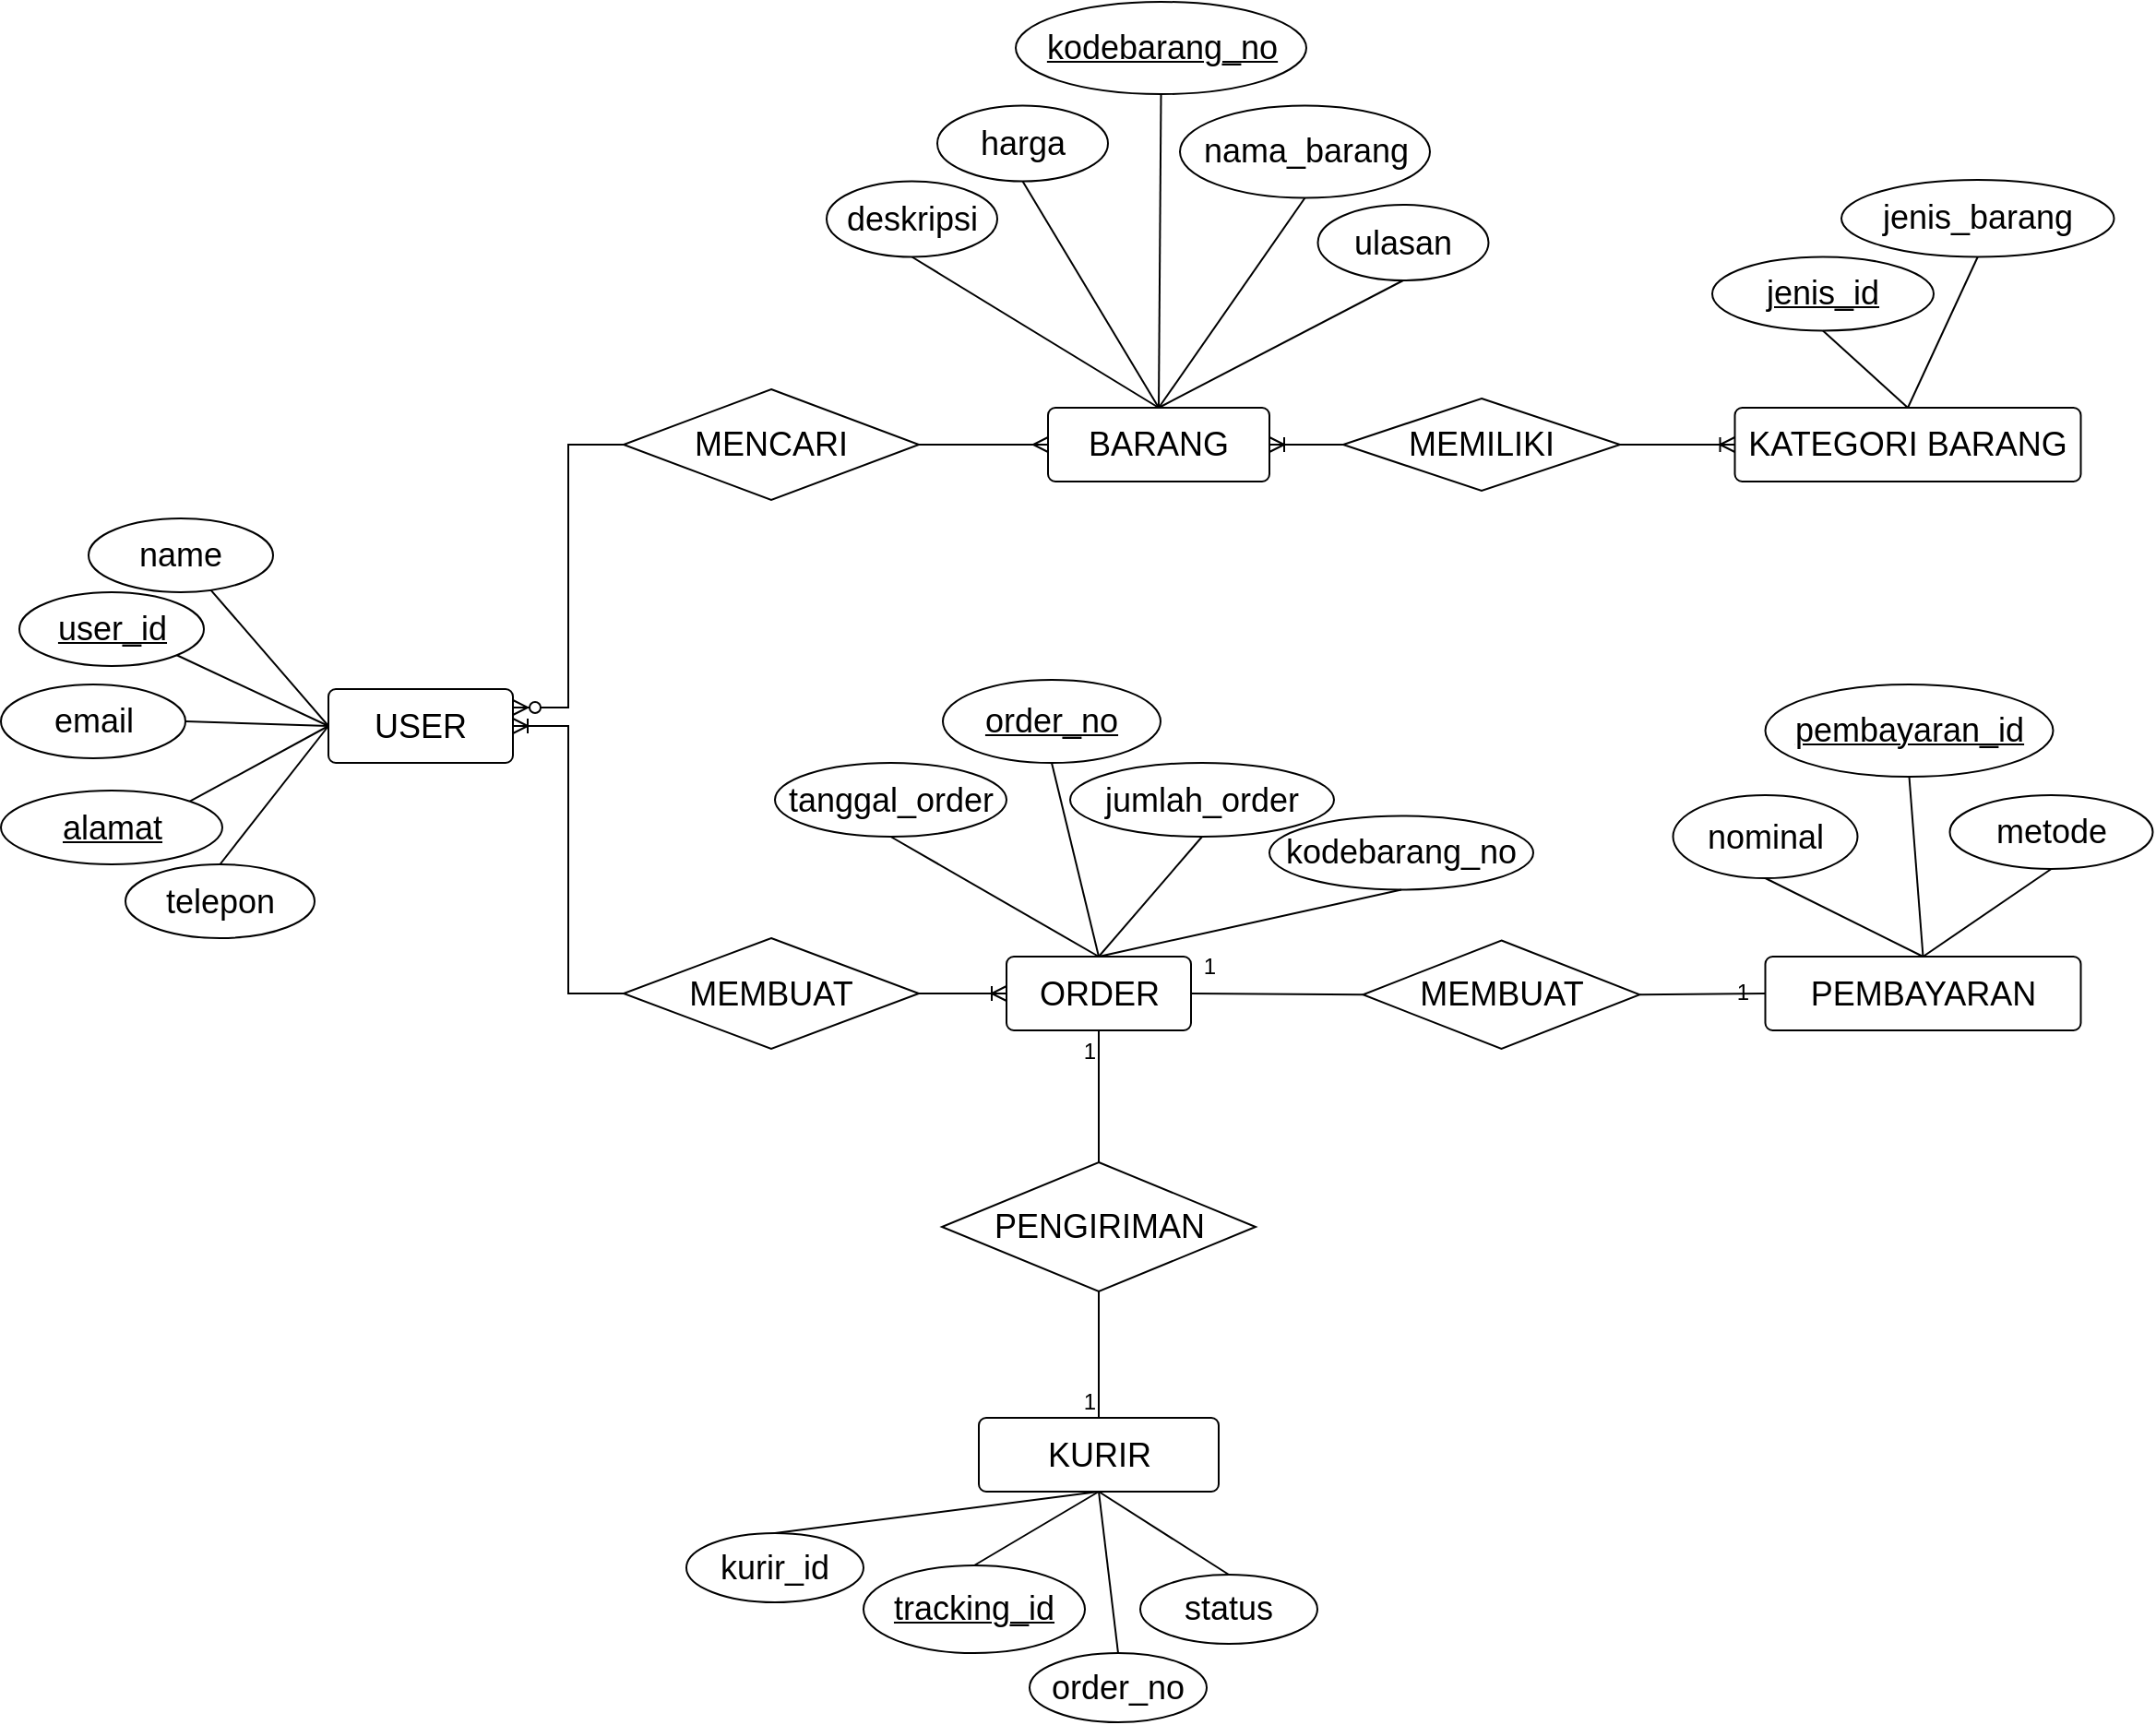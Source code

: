 <mxfile version="27.2.0">
  <diagram name="Page-1" id="-iXwoYLDDtDdKmQi8xTw">
    <mxGraphModel dx="2180" dy="1278" grid="1" gridSize="10" guides="1" tooltips="1" connect="1" arrows="0" fold="1" page="1" pageScale="1" pageWidth="827" pageHeight="1169" background="#ffffff" math="0" shadow="0">
      <root>
        <mxCell id="0" />
        <mxCell id="1" parent="0" />
        <mxCell id="obogICGuJaBVOjnPYi_7-20" value="&lt;span style=&quot;font-size: 18px;&quot;&gt;alamat&lt;/span&gt;" style="ellipse;whiteSpace=wrap;html=1;fontStyle=4" parent="1" vertex="1">
          <mxGeometry x="12.5" y="457.5" width="120" height="40" as="geometry" />
        </mxCell>
        <mxCell id="obogICGuJaBVOjnPYi_7-22" value="&lt;span style=&quot;font-size: 18px;&quot;&gt;telepon&lt;/span&gt;" style="ellipse;whiteSpace=wrap;html=1;" parent="1" vertex="1">
          <mxGeometry x="80" y="497.5" width="102.5" height="40" as="geometry" />
        </mxCell>
        <mxCell id="obogICGuJaBVOjnPYi_7-26" value="&lt;span style=&quot;font-size: 18px;&quot;&gt;PENGIRIMAN&lt;/span&gt;" style="rhombus;whiteSpace=wrap;html=1;" parent="1" vertex="1">
          <mxGeometry x="522.5" y="659" width="170" height="70" as="geometry" />
        </mxCell>
        <mxCell id="obogICGuJaBVOjnPYi_7-27" value="&lt;font style=&quot;font-size: 18px;&quot;&gt;order_no&lt;/font&gt;" style="ellipse;whiteSpace=wrap;html=1;shadow=0;fontStyle=4" parent="1" vertex="1">
          <mxGeometry x="523" y="397.5" width="118" height="45" as="geometry" />
        </mxCell>
        <mxCell id="obogICGuJaBVOjnPYi_7-28" value="&lt;span style=&quot;font-size: 18px;&quot;&gt;jumlah_order&lt;/span&gt;" style="ellipse;whiteSpace=wrap;html=1;" parent="1" vertex="1">
          <mxGeometry x="592" y="442.5" width="143" height="40" as="geometry" />
        </mxCell>
        <mxCell id="obogICGuJaBVOjnPYi_7-30" value="&lt;font style=&quot;font-size: 18px;&quot;&gt;tanggal_order&lt;/font&gt;" style="ellipse;whiteSpace=wrap;html=1;" parent="1" vertex="1">
          <mxGeometry x="432" y="442.5" width="125.5" height="40" as="geometry" />
        </mxCell>
        <mxCell id="obogICGuJaBVOjnPYi_7-33" value="&lt;span style=&quot;font-size: 18px;&quot;&gt;MEMBUAT&lt;/span&gt;" style="rhombus;whiteSpace=wrap;html=1;" parent="1" vertex="1">
          <mxGeometry x="350" y="537.5" width="160" height="60" as="geometry" />
        </mxCell>
        <mxCell id="obogICGuJaBVOjnPYi_7-37" value="&lt;span style=&quot;font-size: 18px;&quot;&gt;pembayaran_id&lt;/span&gt;" style="ellipse;whiteSpace=wrap;html=1;shadow=0;fontStyle=4" parent="1" vertex="1">
          <mxGeometry x="968.75" y="400" width="156" height="50" as="geometry" />
        </mxCell>
        <mxCell id="obogICGuJaBVOjnPYi_7-38" value="&lt;span style=&quot;font-size: 18px;&quot;&gt;nominal&lt;/span&gt;" style="ellipse;whiteSpace=wrap;html=1;shadow=0;" parent="1" vertex="1">
          <mxGeometry x="918.75" y="460" width="100" height="45" as="geometry" />
        </mxCell>
        <mxCell id="obogICGuJaBVOjnPYi_7-39" value="&lt;span style=&quot;font-size: 18px;&quot;&gt;metode&lt;/span&gt;" style="ellipse;whiteSpace=wrap;html=1;shadow=0;" parent="1" vertex="1">
          <mxGeometry x="1068.75" y="460" width="110" height="40" as="geometry" />
        </mxCell>
        <mxCell id="obogICGuJaBVOjnPYi_7-41" value="&lt;font style=&quot;font-size: 18px;&quot;&gt;USER&lt;/font&gt;" style="rounded=1;arcSize=10;whiteSpace=wrap;html=1;align=center;" parent="1" vertex="1">
          <mxGeometry x="190" y="402.5" width="100" height="40" as="geometry" />
        </mxCell>
        <mxCell id="obogICGuJaBVOjnPYi_7-45" value="&lt;font style=&quot;font-size: 18px;&quot;&gt;name&lt;/font&gt;" style="ellipse;whiteSpace=wrap;html=1;align=center;" parent="1" vertex="1">
          <mxGeometry x="60" y="310" width="100" height="40" as="geometry" />
        </mxCell>
        <mxCell id="obogICGuJaBVOjnPYi_7-46" value="&lt;span style=&quot;font-size: 18px;&quot;&gt;email&lt;/span&gt;" style="ellipse;whiteSpace=wrap;html=1;align=center;" parent="1" vertex="1">
          <mxGeometry x="12.5" y="400" width="100" height="40" as="geometry" />
        </mxCell>
        <mxCell id="obogICGuJaBVOjnPYi_7-47" value="&lt;span style=&quot;font-size: 18px;&quot;&gt;&lt;u&gt;user_id&lt;/u&gt;&lt;/span&gt;" style="ellipse;whiteSpace=wrap;html=1;align=center;" parent="1" vertex="1">
          <mxGeometry x="22.5" y="350" width="100" height="40" as="geometry" />
        </mxCell>
        <mxCell id="obogICGuJaBVOjnPYi_7-50" value="&lt;font style=&quot;font-size: 18px;&quot;&gt;ORDER&lt;/font&gt;" style="rounded=1;arcSize=10;whiteSpace=wrap;html=1;align=center;" parent="1" vertex="1">
          <mxGeometry x="557.5" y="547.5" width="100" height="40" as="geometry" />
        </mxCell>
        <mxCell id="obogICGuJaBVOjnPYi_7-51" value="&lt;span style=&quot;font-size: 18px;&quot;&gt;PEMBAYARAN&lt;/span&gt;" style="rounded=1;arcSize=10;whiteSpace=wrap;html=1;align=center;" parent="1" vertex="1">
          <mxGeometry x="968.75" y="547.5" width="171" height="40" as="geometry" />
        </mxCell>
        <mxCell id="obogICGuJaBVOjnPYi_7-55" value="&lt;span style=&quot;font-size: 18px;&quot;&gt;MEMBUAT&lt;/span&gt;" style="rhombus;whiteSpace=wrap;html=1;" parent="1" vertex="1">
          <mxGeometry x="750.75" y="538.75" width="150" height="58.75" as="geometry" />
        </mxCell>
        <mxCell id="obogICGuJaBVOjnPYi_7-56" value="&lt;span style=&quot;font-size: 18px;&quot;&gt;BARANG&lt;/span&gt;" style="rounded=1;arcSize=10;whiteSpace=wrap;html=1;align=center;" parent="1" vertex="1">
          <mxGeometry x="580" y="250" width="120" height="40" as="geometry" />
        </mxCell>
        <mxCell id="obogICGuJaBVOjnPYi_7-57" value="&lt;span style=&quot;font-size: 18px;&quot;&gt;nama_barang&lt;/span&gt;" style="ellipse;whiteSpace=wrap;html=1;shadow=0;fontStyle=0" parent="1" vertex="1">
          <mxGeometry x="651.5" y="86.25" width="135.5" height="50" as="geometry" />
        </mxCell>
        <mxCell id="obogICGuJaBVOjnPYi_7-58" value="&lt;span style=&quot;font-size: 18px;&quot;&gt;kodebarang_no&lt;/span&gt;" style="ellipse;whiteSpace=wrap;html=1;shadow=0;fontStyle=4" parent="1" vertex="1">
          <mxGeometry x="562.5" y="30" width="157.5" height="50" as="geometry" />
        </mxCell>
        <mxCell id="obogICGuJaBVOjnPYi_7-59" value="&lt;span style=&quot;font-size: 18px;&quot;&gt;harga&lt;/span&gt;" style="ellipse;whiteSpace=wrap;html=1;shadow=0;fontStyle=0" parent="1" vertex="1">
          <mxGeometry x="520" y="86.25" width="92.5" height="41" as="geometry" />
        </mxCell>
        <mxCell id="obogICGuJaBVOjnPYi_7-66" value="&lt;span style=&quot;font-size: 18px;&quot;&gt;KATEGORI BARANG&lt;/span&gt;" style="rounded=1;arcSize=10;whiteSpace=wrap;html=1;align=center;" parent="1" vertex="1">
          <mxGeometry x="952.25" y="250" width="187.5" height="40" as="geometry" />
        </mxCell>
        <mxCell id="obogICGuJaBVOjnPYi_7-68" value="&lt;span style=&quot;font-size: 18px;&quot;&gt;jenis_barang&lt;/span&gt;" style="ellipse;whiteSpace=wrap;html=1;shadow=0;fontStyle=0" parent="1" vertex="1">
          <mxGeometry x="1010" y="126.5" width="147.75" height="41.75" as="geometry" />
        </mxCell>
        <mxCell id="obogICGuJaBVOjnPYi_7-71" value="&lt;span style=&quot;font-size: 18px;&quot;&gt;KURIR&lt;/span&gt;" style="rounded=1;arcSize=10;whiteSpace=wrap;html=1;align=center;" parent="1" vertex="1">
          <mxGeometry x="542.5" y="797.5" width="130" height="40" as="geometry" />
        </mxCell>
        <mxCell id="obogICGuJaBVOjnPYi_7-72" value="&lt;span style=&quot;font-size: 18px;&quot;&gt;tracking_id&lt;/span&gt;" style="ellipse;whiteSpace=wrap;html=1;fontStyle=4" parent="1" vertex="1">
          <mxGeometry x="480" y="877.5" width="120" height="47.5" as="geometry" />
        </mxCell>
        <mxCell id="obogICGuJaBVOjnPYi_7-73" value="&lt;font style=&quot;font-size: 18px;&quot;&gt;order_no&lt;/font&gt;" style="ellipse;whiteSpace=wrap;html=1;shadow=0;fontStyle=0" parent="1" vertex="1">
          <mxGeometry x="570" y="925" width="96" height="37.5" as="geometry" />
        </mxCell>
        <mxCell id="obogICGuJaBVOjnPYi_7-74" value="&lt;font style=&quot;font-size: 18px;&quot;&gt;status&lt;/font&gt;" style="ellipse;whiteSpace=wrap;html=1;shadow=0;fontStyle=0" parent="1" vertex="1">
          <mxGeometry x="630" y="882.5" width="96" height="37.5" as="geometry" />
        </mxCell>
        <mxCell id="obogICGuJaBVOjnPYi_7-77" value="" style="endArrow=none;html=1;rounded=0;entryX=0;entryY=0.5;entryDx=0;entryDy=0;exitX=1;exitY=1;exitDx=0;exitDy=0;" parent="1" source="obogICGuJaBVOjnPYi_7-47" target="obogICGuJaBVOjnPYi_7-41" edge="1">
          <mxGeometry relative="1" as="geometry">
            <mxPoint x="-30" y="460" as="sourcePoint" />
            <mxPoint x="130" y="460" as="targetPoint" />
          </mxGeometry>
        </mxCell>
        <mxCell id="obogICGuJaBVOjnPYi_7-78" value="" style="endArrow=none;html=1;rounded=0;entryX=0;entryY=0.5;entryDx=0;entryDy=0;" parent="1" source="obogICGuJaBVOjnPYi_7-45" target="obogICGuJaBVOjnPYi_7-41" edge="1">
          <mxGeometry relative="1" as="geometry">
            <mxPoint x="205" y="380" as="sourcePoint" />
            <mxPoint x="210" y="420" as="targetPoint" />
          </mxGeometry>
        </mxCell>
        <mxCell id="obogICGuJaBVOjnPYi_7-79" value="" style="endArrow=none;html=1;rounded=0;exitX=1;exitY=0.5;exitDx=0;exitDy=0;entryX=0;entryY=0.5;entryDx=0;entryDy=0;" parent="1" source="obogICGuJaBVOjnPYi_7-46" edge="1" target="obogICGuJaBVOjnPYi_7-41">
          <mxGeometry relative="1" as="geometry">
            <mxPoint x="80" y="420" as="sourcePoint" />
            <mxPoint x="200" y="410" as="targetPoint" />
          </mxGeometry>
        </mxCell>
        <mxCell id="obogICGuJaBVOjnPYi_7-80" value="" style="endArrow=none;html=1;rounded=0;entryX=0;entryY=0.5;entryDx=0;entryDy=0;exitX=0.5;exitY=0;exitDx=0;exitDy=0;" parent="1" source="obogICGuJaBVOjnPYi_7-22" target="obogICGuJaBVOjnPYi_7-41" edge="1">
          <mxGeometry relative="1" as="geometry">
            <mxPoint x="-182" y="395" as="sourcePoint" />
            <mxPoint x="-22" y="395" as="targetPoint" />
          </mxGeometry>
        </mxCell>
        <mxCell id="obogICGuJaBVOjnPYi_7-85" value="" style="endArrow=none;html=1;rounded=0;entryX=0.5;entryY=1;entryDx=0;entryDy=0;exitX=0.5;exitY=0;exitDx=0;exitDy=0;" parent="1" source="obogICGuJaBVOjnPYi_7-74" target="obogICGuJaBVOjnPYi_7-71" edge="1">
          <mxGeometry relative="1" as="geometry">
            <mxPoint x="625.25" y="736.25" as="sourcePoint" />
            <mxPoint x="785.25" y="736.25" as="targetPoint" />
          </mxGeometry>
        </mxCell>
        <mxCell id="obogICGuJaBVOjnPYi_7-86" value="" style="endArrow=none;html=1;rounded=0;entryX=0.5;entryY=1;entryDx=0;entryDy=0;exitX=0.5;exitY=0;exitDx=0;exitDy=0;" parent="1" source="obogICGuJaBVOjnPYi_7-72" target="obogICGuJaBVOjnPYi_7-71" edge="1">
          <mxGeometry relative="1" as="geometry">
            <mxPoint x="523.25" y="784.25" as="sourcePoint" />
            <mxPoint x="565.25" y="829.25" as="targetPoint" />
          </mxGeometry>
        </mxCell>
        <mxCell id="obogICGuJaBVOjnPYi_7-87" value="" style="endArrow=none;html=1;rounded=0;entryX=0.5;entryY=1;entryDx=0;entryDy=0;exitX=0.5;exitY=0;exitDx=0;exitDy=0;" parent="1" source="obogICGuJaBVOjnPYi_7-73" target="obogICGuJaBVOjnPYi_7-71" edge="1">
          <mxGeometry relative="1" as="geometry">
            <mxPoint x="489.25" y="827.25" as="sourcePoint" />
            <mxPoint x="565.25" y="829.25" as="targetPoint" />
          </mxGeometry>
        </mxCell>
        <mxCell id="obogICGuJaBVOjnPYi_7-89" value="" style="endArrow=none;html=1;rounded=0;exitX=0.5;exitY=1;exitDx=0;exitDy=0;entryX=0.5;entryY=0;entryDx=0;entryDy=0;" parent="1" source="obogICGuJaBVOjnPYi_7-27" target="obogICGuJaBVOjnPYi_7-50" edge="1">
          <mxGeometry relative="1" as="geometry">
            <mxPoint x="714" y="542.5" as="sourcePoint" />
            <mxPoint x="632" y="565" as="targetPoint" />
          </mxGeometry>
        </mxCell>
        <mxCell id="obogICGuJaBVOjnPYi_7-90" value="" style="endArrow=none;html=1;rounded=0;entryX=0.5;entryY=0;entryDx=0;entryDy=0;exitX=0.5;exitY=1;exitDx=0;exitDy=0;" parent="1" source="obogICGuJaBVOjnPYi_7-28" target="obogICGuJaBVOjnPYi_7-50" edge="1">
          <mxGeometry relative="1" as="geometry">
            <mxPoint x="760" y="553" as="sourcePoint" />
            <mxPoint x="642" y="579.5" as="targetPoint" />
          </mxGeometry>
        </mxCell>
        <mxCell id="obogICGuJaBVOjnPYi_7-91" value="" style="endArrow=none;html=1;rounded=0;entryX=0.5;entryY=0;entryDx=0;entryDy=0;exitX=0.5;exitY=1;exitDx=0;exitDy=0;" parent="1" source="obogICGuJaBVOjnPYi_7-30" target="obogICGuJaBVOjnPYi_7-50" edge="1">
          <mxGeometry relative="1" as="geometry">
            <mxPoint x="782" y="578" as="sourcePoint" />
            <mxPoint x="642" y="578" as="targetPoint" />
          </mxGeometry>
        </mxCell>
        <mxCell id="obogICGuJaBVOjnPYi_7-94" value="" style="endArrow=none;html=1;rounded=0;entryX=0.5;entryY=0;entryDx=0;entryDy=0;exitX=0.5;exitY=1;exitDx=0;exitDy=0;" parent="1" source="obogICGuJaBVOjnPYi_7-38" target="obogICGuJaBVOjnPYi_7-51" edge="1">
          <mxGeometry relative="1" as="geometry">
            <mxPoint x="946.75" y="626.25" as="sourcePoint" />
            <mxPoint x="1014.75" y="596.25" as="targetPoint" />
          </mxGeometry>
        </mxCell>
        <mxCell id="obogICGuJaBVOjnPYi_7-95" value="" style="endArrow=none;html=1;rounded=0;entryX=0.5;entryY=1;entryDx=0;entryDy=0;exitX=0.5;exitY=0;exitDx=0;exitDy=0;" parent="1" source="obogICGuJaBVOjnPYi_7-51" target="obogICGuJaBVOjnPYi_7-37" edge="1">
          <mxGeometry relative="1" as="geometry">
            <mxPoint x="968.75" y="570" as="sourcePoint" />
            <mxPoint x="1024.75" y="606.25" as="targetPoint" />
          </mxGeometry>
        </mxCell>
        <mxCell id="obogICGuJaBVOjnPYi_7-96" value="" style="endArrow=none;html=1;rounded=0;entryX=0.5;entryY=1;entryDx=0;entryDy=0;exitX=0.5;exitY=0;exitDx=0;exitDy=0;" parent="1" source="obogICGuJaBVOjnPYi_7-51" target="obogICGuJaBVOjnPYi_7-39" edge="1">
          <mxGeometry relative="1" as="geometry">
            <mxPoint x="1078.75" y="639" as="sourcePoint" />
            <mxPoint x="1004.75" y="639" as="targetPoint" />
          </mxGeometry>
        </mxCell>
        <mxCell id="obogICGuJaBVOjnPYi_7-97" value="" style="endArrow=none;html=1;rounded=0;exitX=0.5;exitY=0;exitDx=0;exitDy=0;entryX=0.5;entryY=1;entryDx=0;entryDy=0;" parent="1" source="obogICGuJaBVOjnPYi_7-56" target="obogICGuJaBVOjnPYi_7-57" edge="1">
          <mxGeometry relative="1" as="geometry">
            <mxPoint x="690.25" y="321.5" as="sourcePoint" />
            <mxPoint x="850.25" y="321.5" as="targetPoint" />
          </mxGeometry>
        </mxCell>
        <mxCell id="obogICGuJaBVOjnPYi_7-98" value="" style="endArrow=none;html=1;rounded=0;exitX=0.5;exitY=0;exitDx=0;exitDy=0;entryX=0.5;entryY=1;entryDx=0;entryDy=0;" parent="1" source="obogICGuJaBVOjnPYi_7-56" target="obogICGuJaBVOjnPYi_7-58" edge="1">
          <mxGeometry relative="1" as="geometry">
            <mxPoint x="695.25" y="341.5" as="sourcePoint" />
            <mxPoint x="812.25" y="313.5" as="targetPoint" />
          </mxGeometry>
        </mxCell>
        <mxCell id="obogICGuJaBVOjnPYi_7-99" value="" style="endArrow=none;html=1;rounded=0;exitX=0.5;exitY=0;exitDx=0;exitDy=0;entryX=0.5;entryY=1;entryDx=0;entryDy=0;" parent="1" source="obogICGuJaBVOjnPYi_7-56" target="obogICGuJaBVOjnPYi_7-59" edge="1">
          <mxGeometry relative="1" as="geometry">
            <mxPoint x="695.25" y="341.5" as="sourcePoint" />
            <mxPoint x="769.25" y="346.5" as="targetPoint" />
          </mxGeometry>
        </mxCell>
        <mxCell id="obogICGuJaBVOjnPYi_7-100" value="&lt;span style=&quot;font-size: 18px;&quot;&gt;jenis_id&lt;/span&gt;" style="ellipse;whiteSpace=wrap;html=1;shadow=0;fontStyle=4" parent="1" vertex="1">
          <mxGeometry x="940" y="168.25" width="120" height="40" as="geometry" />
        </mxCell>
        <mxCell id="obogICGuJaBVOjnPYi_7-101" value="" style="endArrow=none;html=1;rounded=0;exitX=0.5;exitY=1;exitDx=0;exitDy=0;entryX=0.5;entryY=0;entryDx=0;entryDy=0;" parent="1" source="obogICGuJaBVOjnPYi_7-100" target="obogICGuJaBVOjnPYi_7-66" edge="1">
          <mxGeometry relative="1" as="geometry">
            <mxPoint x="-805.25" y="1223" as="sourcePoint" />
            <mxPoint x="-645.25" y="1223" as="targetPoint" />
            <Array as="points" />
          </mxGeometry>
        </mxCell>
        <mxCell id="obogICGuJaBVOjnPYi_7-102" value="" style="endArrow=none;html=1;rounded=0;exitX=0.5;exitY=1;exitDx=0;exitDy=0;entryX=0.5;entryY=0;entryDx=0;entryDy=0;" parent="1" source="obogICGuJaBVOjnPYi_7-68" target="obogICGuJaBVOjnPYi_7-66" edge="1">
          <mxGeometry relative="1" as="geometry">
            <mxPoint x="-857.25" y="1253" as="sourcePoint" />
            <mxPoint x="-804.25" y="1263" as="targetPoint" />
          </mxGeometry>
        </mxCell>
        <mxCell id="obogICGuJaBVOjnPYi_7-113" value="" style="endArrow=none;html=1;rounded=0;exitX=1;exitY=0;exitDx=0;exitDy=0;entryX=0;entryY=0.5;entryDx=0;entryDy=0;" parent="1" source="obogICGuJaBVOjnPYi_7-20" target="obogICGuJaBVOjnPYi_7-41" edge="1">
          <mxGeometry relative="1" as="geometry">
            <mxPoint x="-150" y="480" as="sourcePoint" />
            <mxPoint x="10" y="480" as="targetPoint" />
          </mxGeometry>
        </mxCell>
        <mxCell id="obogICGuJaBVOjnPYi_7-118" value="" style="edgeStyle=entityRelationEdgeStyle;fontSize=12;html=1;endArrow=ERoneToMany;rounded=0;exitX=1;exitY=0.5;exitDx=0;exitDy=0;entryX=0;entryY=0.5;entryDx=0;entryDy=0;" parent="1" source="obogICGuJaBVOjnPYi_7-33" target="obogICGuJaBVOjnPYi_7-50" edge="1">
          <mxGeometry width="100" height="100" relative="1" as="geometry">
            <mxPoint x="500" y="567.5" as="sourcePoint" />
            <mxPoint x="520" y="617.5" as="targetPoint" />
          </mxGeometry>
        </mxCell>
        <mxCell id="obogICGuJaBVOjnPYi_7-119" value="" style="edgeStyle=entityRelationEdgeStyle;fontSize=12;html=1;endArrow=ERoneToMany;rounded=0;exitX=0;exitY=0.5;exitDx=0;exitDy=0;entryX=1;entryY=0.5;entryDx=0;entryDy=0;" parent="1" source="obogICGuJaBVOjnPYi_7-33" target="obogICGuJaBVOjnPYi_7-41" edge="1">
          <mxGeometry width="100" height="100" relative="1" as="geometry">
            <mxPoint x="330" y="470" as="sourcePoint" />
            <mxPoint x="300" y="480" as="targetPoint" />
            <Array as="points">
              <mxPoint x="340" y="430" />
              <mxPoint x="330" y="470" />
              <mxPoint x="290" y="430" />
            </Array>
          </mxGeometry>
        </mxCell>
        <mxCell id="obogICGuJaBVOjnPYi_7-125" value="" style="endArrow=none;html=1;rounded=0;exitX=0.5;exitY=1;exitDx=0;exitDy=0;entryX=0.5;entryY=0;entryDx=0;entryDy=0;" parent="1" source="obogICGuJaBVOjnPYi_7-26" target="obogICGuJaBVOjnPYi_7-71" edge="1">
          <mxGeometry relative="1" as="geometry">
            <mxPoint x="440" y="747.5" as="sourcePoint" />
            <mxPoint x="600" y="747.5" as="targetPoint" />
          </mxGeometry>
        </mxCell>
        <mxCell id="obogICGuJaBVOjnPYi_7-126" value="1" style="resizable=0;html=1;whiteSpace=wrap;align=right;verticalAlign=bottom;" parent="obogICGuJaBVOjnPYi_7-125" connectable="0" vertex="1">
          <mxGeometry x="1" relative="1" as="geometry" />
        </mxCell>
        <mxCell id="obogICGuJaBVOjnPYi_7-127" value="" style="endArrow=none;html=1;rounded=0;exitX=0.5;exitY=0;exitDx=0;exitDy=0;entryX=0.5;entryY=1;entryDx=0;entryDy=0;" parent="1" source="obogICGuJaBVOjnPYi_7-26" target="obogICGuJaBVOjnPYi_7-50" edge="1">
          <mxGeometry relative="1" as="geometry">
            <mxPoint x="510" y="667.5" as="sourcePoint" />
            <mxPoint x="670" y="667.5" as="targetPoint" />
          </mxGeometry>
        </mxCell>
        <mxCell id="obogICGuJaBVOjnPYi_7-128" value="1" style="resizable=0;html=1;whiteSpace=wrap;align=right;verticalAlign=bottom;" parent="obogICGuJaBVOjnPYi_7-127" connectable="0" vertex="1">
          <mxGeometry x="1" relative="1" as="geometry">
            <mxPoint y="20" as="offset" />
          </mxGeometry>
        </mxCell>
        <mxCell id="obogICGuJaBVOjnPYi_7-129" value="" style="endArrow=none;html=1;rounded=0;exitX=1;exitY=0.5;exitDx=0;exitDy=0;entryX=0;entryY=0.5;entryDx=0;entryDy=0;" parent="1" source="obogICGuJaBVOjnPYi_7-55" target="obogICGuJaBVOjnPYi_7-51" edge="1">
          <mxGeometry relative="1" as="geometry">
            <mxPoint x="915.25" y="616.875" as="sourcePoint" />
            <mxPoint x="663.25" y="682.5" as="targetPoint" />
          </mxGeometry>
        </mxCell>
        <mxCell id="obogICGuJaBVOjnPYi_7-130" value="1" style="resizable=0;html=1;whiteSpace=wrap;align=right;verticalAlign=bottom;" parent="obogICGuJaBVOjnPYi_7-129" connectable="0" vertex="1">
          <mxGeometry x="1" relative="1" as="geometry">
            <mxPoint x="-7" y="8" as="offset" />
          </mxGeometry>
        </mxCell>
        <mxCell id="obogICGuJaBVOjnPYi_7-132" value="" style="endArrow=none;html=1;rounded=0;exitX=0;exitY=0.5;exitDx=0;exitDy=0;entryX=1;entryY=0.5;entryDx=0;entryDy=0;" parent="1" source="obogICGuJaBVOjnPYi_7-55" target="obogICGuJaBVOjnPYi_7-50" edge="1">
          <mxGeometry relative="1" as="geometry">
            <mxPoint x="880" y="541.5" as="sourcePoint" />
            <mxPoint x="937" y="505.5" as="targetPoint" />
          </mxGeometry>
        </mxCell>
        <mxCell id="obogICGuJaBVOjnPYi_7-133" value="1" style="resizable=0;html=1;whiteSpace=wrap;align=right;verticalAlign=bottom;" parent="obogICGuJaBVOjnPYi_7-132" connectable="0" vertex="1">
          <mxGeometry x="1" relative="1" as="geometry">
            <mxPoint x="15" y="-6" as="offset" />
          </mxGeometry>
        </mxCell>
        <mxCell id="obogICGuJaBVOjnPYi_7-144" value="&lt;span style=&quot;font-size: 18px;&quot;&gt;MEMILIKI&lt;/span&gt;" style="rhombus;whiteSpace=wrap;html=1;" parent="1" vertex="1">
          <mxGeometry x="740" y="245" width="150" height="50" as="geometry" />
        </mxCell>
        <mxCell id="obogICGuJaBVOjnPYi_7-146" value="" style="edgeStyle=entityRelationEdgeStyle;fontSize=12;html=1;endArrow=ERoneToMany;rounded=0;entryX=0;entryY=0.5;entryDx=0;entryDy=0;exitX=1;exitY=0.5;exitDx=0;exitDy=0;" parent="1" source="obogICGuJaBVOjnPYi_7-144" target="obogICGuJaBVOjnPYi_7-66" edge="1">
          <mxGeometry width="100" height="100" relative="1" as="geometry">
            <mxPoint x="913.75" y="245" as="sourcePoint" />
            <mxPoint x="823.75" y="235" as="targetPoint" />
          </mxGeometry>
        </mxCell>
        <mxCell id="obogICGuJaBVOjnPYi_7-148" value="" style="edgeStyle=entityRelationEdgeStyle;fontSize=12;html=1;endArrow=ERoneToMany;rounded=0;entryX=1;entryY=0.5;entryDx=0;entryDy=0;exitX=0;exitY=0.5;exitDx=0;exitDy=0;" parent="1" source="obogICGuJaBVOjnPYi_7-144" target="obogICGuJaBVOjnPYi_7-56" edge="1">
          <mxGeometry width="100" height="100" relative="1" as="geometry">
            <mxPoint x="833.75" y="335" as="sourcePoint" />
            <mxPoint x="933.75" y="235" as="targetPoint" />
          </mxGeometry>
        </mxCell>
        <mxCell id="iWArCoLIw1EmAk30BfWZ-3" value="&lt;span style=&quot;font-size: 18px;&quot;&gt;MENCARI&lt;/span&gt;" style="rhombus;whiteSpace=wrap;html=1;" vertex="1" parent="1">
          <mxGeometry x="350" y="240" width="160" height="60" as="geometry" />
        </mxCell>
        <mxCell id="iWArCoLIw1EmAk30BfWZ-4" value="&lt;span style=&quot;font-size: 18px;&quot;&gt;deskripsi&lt;/span&gt;" style="ellipse;whiteSpace=wrap;html=1;shadow=0;fontStyle=0" vertex="1" parent="1">
          <mxGeometry x="460" y="127.25" width="92.5" height="41" as="geometry" />
        </mxCell>
        <mxCell id="iWArCoLIw1EmAk30BfWZ-5" value="" style="endArrow=none;html=1;rounded=0;exitX=0.5;exitY=0;exitDx=0;exitDy=0;entryX=0.5;entryY=1;entryDx=0;entryDy=0;" edge="1" parent="1" source="obogICGuJaBVOjnPYi_7-56" target="iWArCoLIw1EmAk30BfWZ-4">
          <mxGeometry relative="1" as="geometry">
            <mxPoint x="646" y="255" as="sourcePoint" />
            <mxPoint x="576" y="137" as="targetPoint" />
          </mxGeometry>
        </mxCell>
        <mxCell id="iWArCoLIw1EmAk30BfWZ-6" value="&lt;span style=&quot;font-size: 18px;&quot;&gt;ulasan&lt;/span&gt;" style="ellipse;whiteSpace=wrap;html=1;shadow=0;fontStyle=0" vertex="1" parent="1">
          <mxGeometry x="726.25" y="140" width="92.5" height="41" as="geometry" />
        </mxCell>
        <mxCell id="iWArCoLIw1EmAk30BfWZ-7" value="" style="endArrow=none;html=1;rounded=0;exitX=0.5;exitY=0;exitDx=0;exitDy=0;entryX=0.5;entryY=1;entryDx=0;entryDy=0;" edge="1" parent="1" source="obogICGuJaBVOjnPYi_7-56" target="iWArCoLIw1EmAk30BfWZ-6">
          <mxGeometry relative="1" as="geometry">
            <mxPoint x="646" y="255" as="sourcePoint" />
            <mxPoint x="729" y="146" as="targetPoint" />
          </mxGeometry>
        </mxCell>
        <mxCell id="iWArCoLIw1EmAk30BfWZ-9" value="&lt;span style=&quot;font-size: 18px;&quot;&gt;kurir_id&lt;/span&gt;" style="ellipse;whiteSpace=wrap;html=1;shadow=0;fontStyle=0" vertex="1" parent="1">
          <mxGeometry x="384" y="860" width="96" height="37.5" as="geometry" />
        </mxCell>
        <mxCell id="iWArCoLIw1EmAk30BfWZ-10" value="" style="endArrow=none;html=1;rounded=0;entryX=0.5;entryY=1;entryDx=0;entryDy=0;exitX=0.5;exitY=0;exitDx=0;exitDy=0;" edge="1" parent="1" source="iWArCoLIw1EmAk30BfWZ-9" target="obogICGuJaBVOjnPYi_7-71">
          <mxGeometry relative="1" as="geometry">
            <mxPoint x="550" y="888" as="sourcePoint" />
            <mxPoint x="618" y="848" as="targetPoint" />
          </mxGeometry>
        </mxCell>
        <mxCell id="iWArCoLIw1EmAk30BfWZ-13" value="&lt;span style=&quot;font-size: 18px;&quot;&gt;kodebarang_no&lt;/span&gt;" style="ellipse;whiteSpace=wrap;html=1;" vertex="1" parent="1">
          <mxGeometry x="700" y="471.25" width="143" height="40" as="geometry" />
        </mxCell>
        <mxCell id="iWArCoLIw1EmAk30BfWZ-14" value="" style="endArrow=none;html=1;rounded=0;entryX=0.5;entryY=0;entryDx=0;entryDy=0;exitX=0.5;exitY=1;exitDx=0;exitDy=0;" edge="1" parent="1" source="iWArCoLIw1EmAk30BfWZ-13" target="obogICGuJaBVOjnPYi_7-50">
          <mxGeometry relative="1" as="geometry">
            <mxPoint x="673" y="493" as="sourcePoint" />
            <mxPoint x="618" y="558" as="targetPoint" />
          </mxGeometry>
        </mxCell>
        <mxCell id="iWArCoLIw1EmAk30BfWZ-16" value="" style="edgeStyle=entityRelationEdgeStyle;fontSize=12;html=1;endArrow=ERzeroToMany;endFill=1;rounded=0;entryX=1;entryY=0.25;entryDx=0;entryDy=0;exitX=0;exitY=0.5;exitDx=0;exitDy=0;" edge="1" parent="1" source="iWArCoLIw1EmAk30BfWZ-3" target="obogICGuJaBVOjnPYi_7-41">
          <mxGeometry width="100" height="100" relative="1" as="geometry">
            <mxPoint x="360" y="350" as="sourcePoint" />
            <mxPoint x="460" y="250" as="targetPoint" />
          </mxGeometry>
        </mxCell>
        <mxCell id="iWArCoLIw1EmAk30BfWZ-17" value="" style="edgeStyle=entityRelationEdgeStyle;fontSize=12;html=1;endArrow=ERmany;rounded=0;exitX=1;exitY=0.5;exitDx=0;exitDy=0;entryX=0;entryY=0.5;entryDx=0;entryDy=0;" edge="1" parent="1" source="iWArCoLIw1EmAk30BfWZ-3" target="obogICGuJaBVOjnPYi_7-56">
          <mxGeometry width="100" height="100" relative="1" as="geometry">
            <mxPoint x="570" y="350" as="sourcePoint" />
            <mxPoint x="670" y="250" as="targetPoint" />
          </mxGeometry>
        </mxCell>
      </root>
    </mxGraphModel>
  </diagram>
</mxfile>
